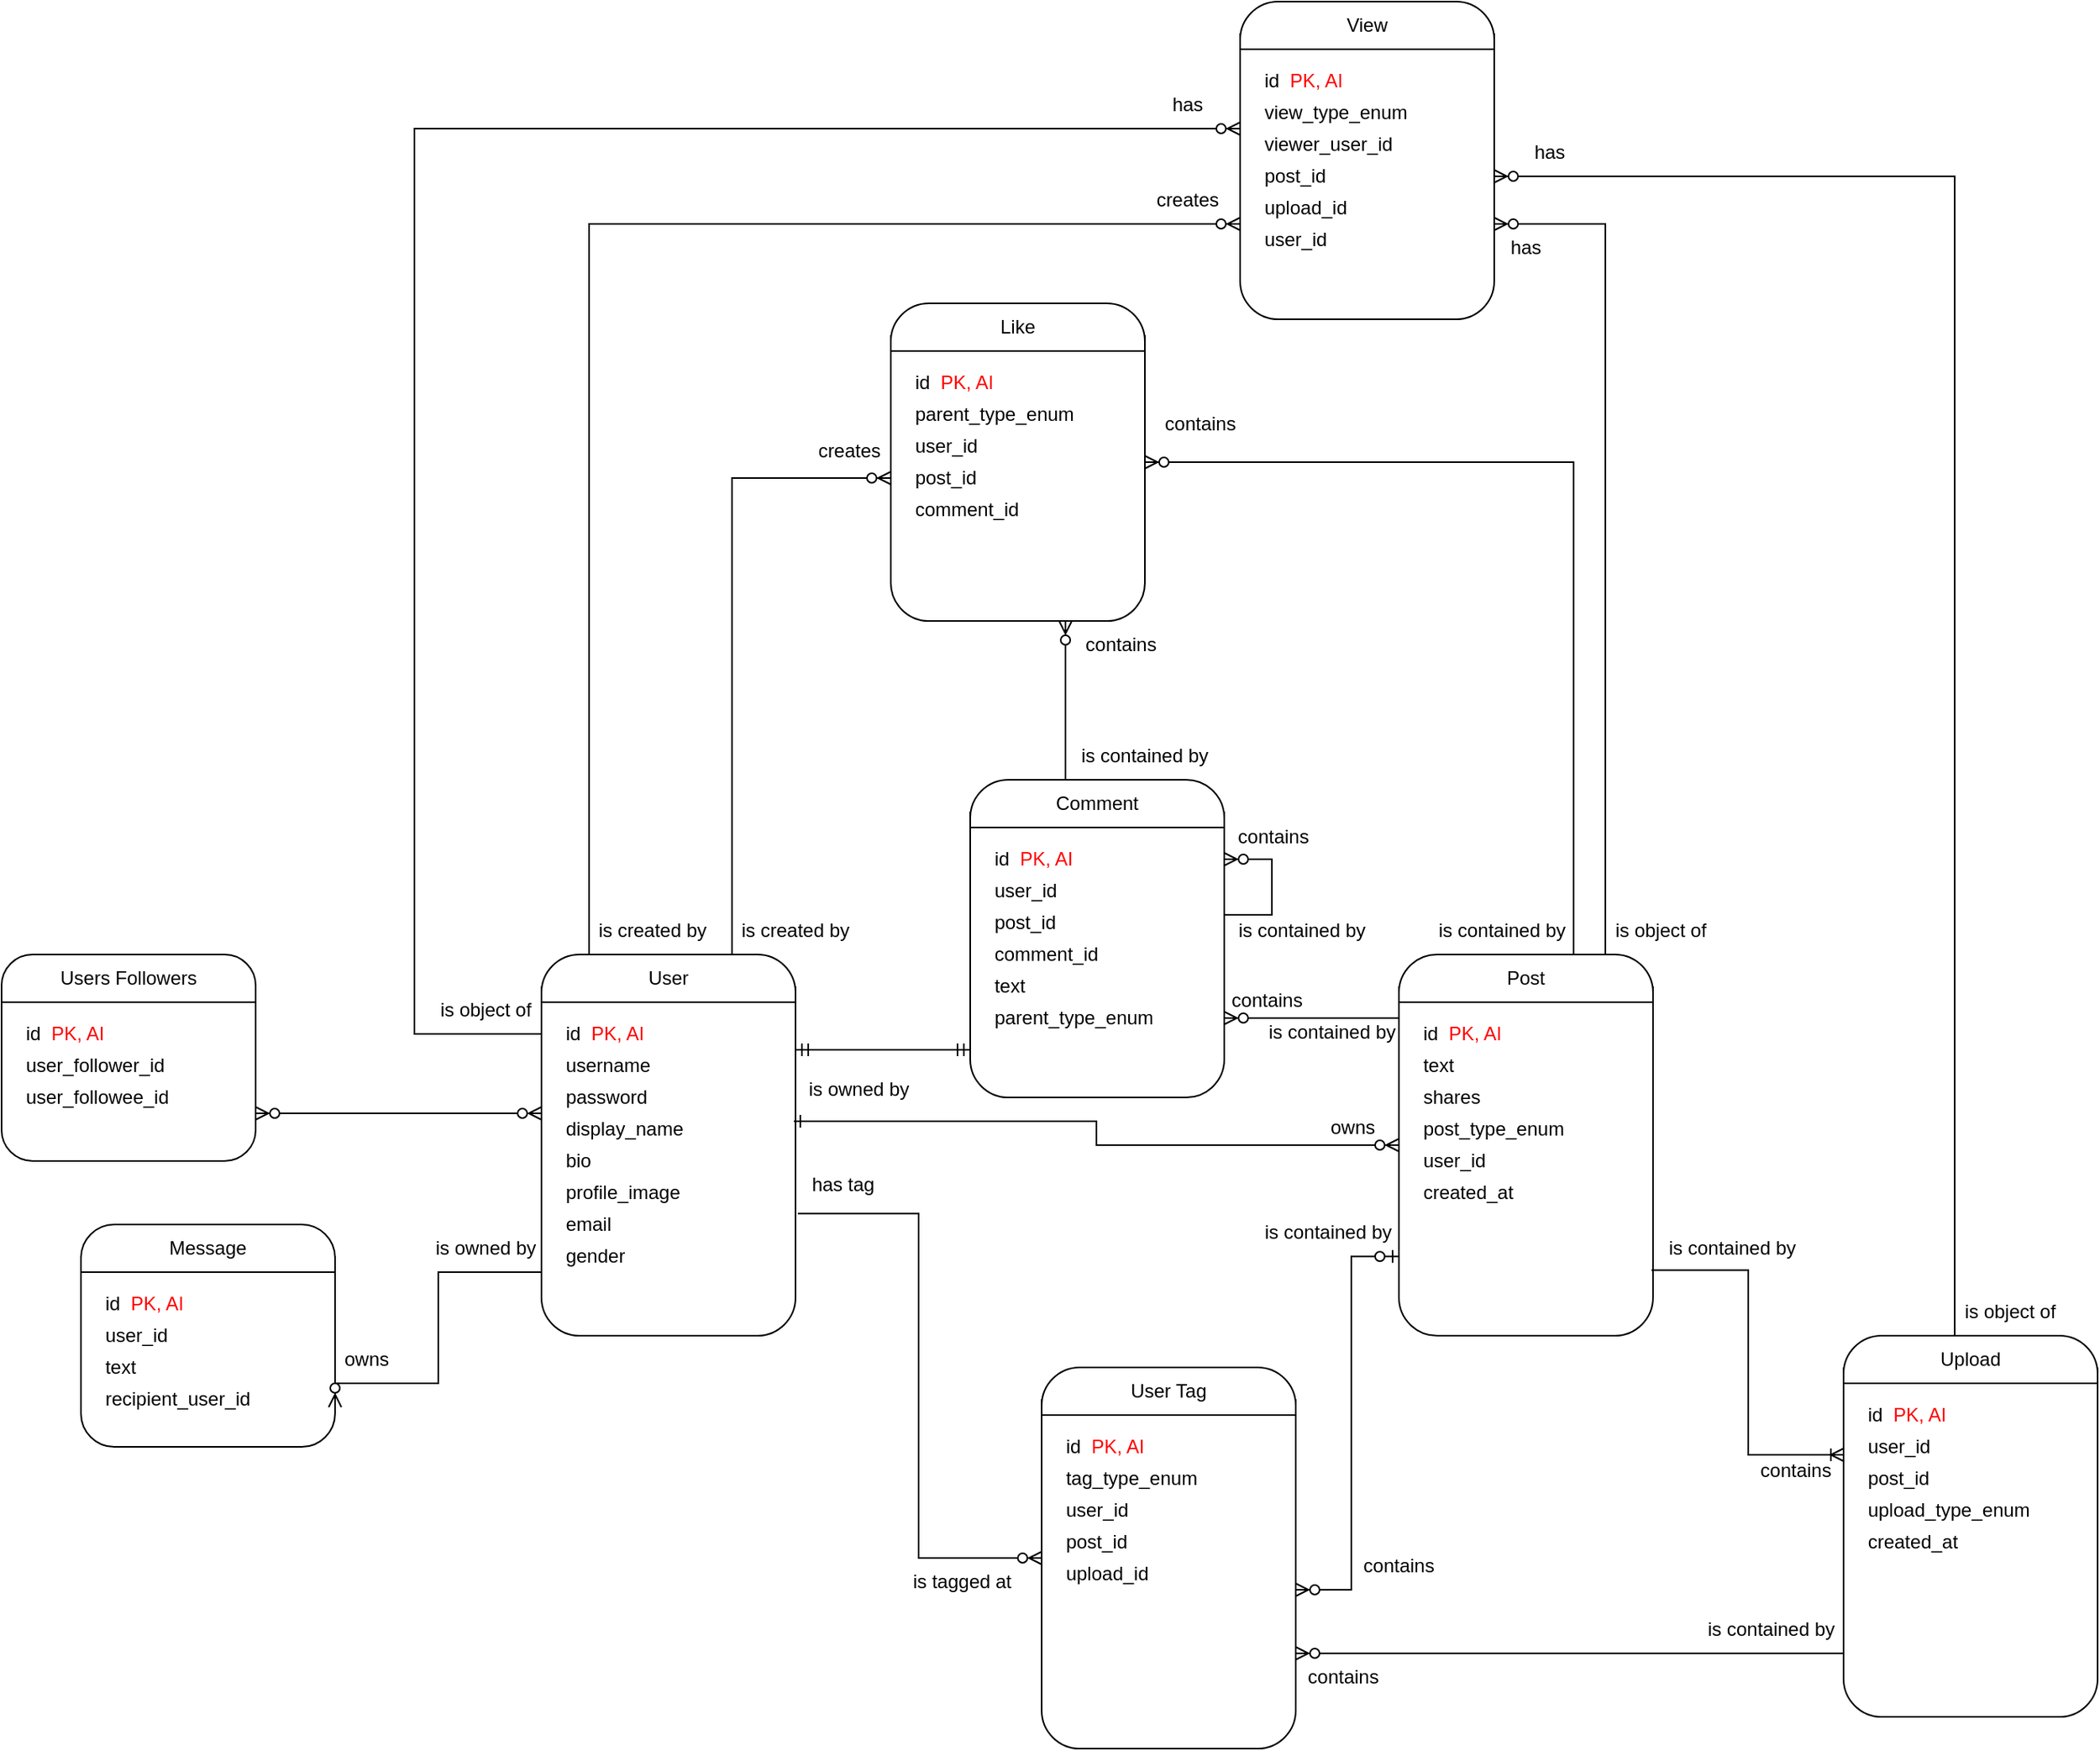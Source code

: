 <mxfile version="20.5.3" type="device"><diagram id="1DDYBYxY9bYZE9LKetZ-" name="Page-1"><mxGraphModel dx="2346" dy="1923" grid="1" gridSize="10" guides="1" tooltips="1" connect="1" arrows="1" fold="1" page="1" pageScale="1" pageWidth="850" pageHeight="1100" math="0" shadow="0"><root><mxCell id="0"/><mxCell id="1" parent="0"/><mxCell id="k6pSm6UQCIYAqbbQnEHN-15" value="" style="group" parent="1" vertex="1" connectable="0"><mxGeometry x="-50" y="60" width="160" height="240" as="geometry"/></mxCell><mxCell id="k6pSm6UQCIYAqbbQnEHN-2" value="" style="rounded=1;whiteSpace=wrap;html=1;" parent="k6pSm6UQCIYAqbbQnEHN-15" vertex="1"><mxGeometry width="160" height="240" as="geometry"/></mxCell><mxCell id="k6pSm6UQCIYAqbbQnEHN-3" value="User" style="text;html=1;strokeColor=none;fillColor=none;align=center;verticalAlign=middle;whiteSpace=wrap;rounded=0;" parent="k6pSm6UQCIYAqbbQnEHN-15" vertex="1"><mxGeometry x="50" width="60" height="30" as="geometry"/></mxCell><mxCell id="k6pSm6UQCIYAqbbQnEHN-7" value="" style="shape=crossbar;whiteSpace=wrap;html=1;rounded=1;" parent="k6pSm6UQCIYAqbbQnEHN-15" vertex="1"><mxGeometry y="20" width="160" height="20" as="geometry"/></mxCell><mxCell id="k6pSm6UQCIYAqbbQnEHN-8" value="&lt;div align=&quot;left&quot;&gt;&amp;nbsp; &amp;nbsp; id&amp;nbsp; &lt;font color=&quot;#ff0000&quot;&gt;PK, AI&lt;/font&gt;&lt;/div&gt;" style="text;html=1;strokeColor=none;fillColor=none;align=left;verticalAlign=middle;whiteSpace=wrap;rounded=0;" parent="k6pSm6UQCIYAqbbQnEHN-15" vertex="1"><mxGeometry y="40" width="160" height="20" as="geometry"/></mxCell><mxCell id="k6pSm6UQCIYAqbbQnEHN-9" value="&lt;div align=&quot;left&quot;&gt;&amp;nbsp; &amp;nbsp; username&lt;/div&gt;" style="text;html=1;strokeColor=none;fillColor=none;align=left;verticalAlign=middle;whiteSpace=wrap;rounded=0;" parent="k6pSm6UQCIYAqbbQnEHN-15" vertex="1"><mxGeometry y="60" width="160" height="20" as="geometry"/></mxCell><mxCell id="k6pSm6UQCIYAqbbQnEHN-10" value="&lt;div align=&quot;left&quot;&gt;&amp;nbsp; &amp;nbsp; password&lt;br&gt;&lt;/div&gt;" style="text;html=1;strokeColor=none;fillColor=none;align=left;verticalAlign=middle;whiteSpace=wrap;rounded=0;" parent="k6pSm6UQCIYAqbbQnEHN-15" vertex="1"><mxGeometry y="80" width="160" height="20" as="geometry"/></mxCell><mxCell id="k6pSm6UQCIYAqbbQnEHN-11" value="&lt;div align=&quot;left&quot;&gt;&amp;nbsp; &amp;nbsp; display_name&lt;br&gt;&lt;/div&gt;" style="text;html=1;strokeColor=none;fillColor=none;align=left;verticalAlign=middle;whiteSpace=wrap;rounded=0;" parent="k6pSm6UQCIYAqbbQnEHN-15" vertex="1"><mxGeometry y="100" width="159" height="20" as="geometry"/></mxCell><mxCell id="k6pSm6UQCIYAqbbQnEHN-12" value="&lt;div align=&quot;left&quot;&gt;&amp;nbsp; &amp;nbsp; bio&lt;br&gt;&lt;/div&gt;" style="text;html=1;strokeColor=none;fillColor=none;align=left;verticalAlign=middle;whiteSpace=wrap;rounded=0;" parent="k6pSm6UQCIYAqbbQnEHN-15" vertex="1"><mxGeometry y="120" width="160" height="20" as="geometry"/></mxCell><mxCell id="k6pSm6UQCIYAqbbQnEHN-13" value="&lt;div align=&quot;left&quot;&gt;&amp;nbsp; &amp;nbsp; profile_image&lt;br&gt;&lt;/div&gt;" style="text;html=1;strokeColor=none;fillColor=none;align=left;verticalAlign=middle;whiteSpace=wrap;rounded=0;" parent="k6pSm6UQCIYAqbbQnEHN-15" vertex="1"><mxGeometry y="140" width="160" height="20" as="geometry"/></mxCell><mxCell id="rypkAX3W8n1WucxQxGHq-1" value="&lt;div align=&quot;left&quot;&gt;&amp;nbsp; &amp;nbsp; email&lt;br&gt;&lt;/div&gt;" style="text;html=1;strokeColor=none;fillColor=none;align=left;verticalAlign=middle;whiteSpace=wrap;rounded=0;" parent="k6pSm6UQCIYAqbbQnEHN-15" vertex="1"><mxGeometry x="-0.5" y="160" width="160" height="20" as="geometry"/></mxCell><mxCell id="rypkAX3W8n1WucxQxGHq-2" value="&lt;div align=&quot;left&quot;&gt;&amp;nbsp; &amp;nbsp; gender&lt;br&gt;&lt;/div&gt;" style="text;html=1;strokeColor=none;fillColor=none;align=left;verticalAlign=middle;whiteSpace=wrap;rounded=0;" parent="k6pSm6UQCIYAqbbQnEHN-15" vertex="1"><mxGeometry x="-0.5" y="180" width="160" height="20" as="geometry"/></mxCell><mxCell id="k6pSm6UQCIYAqbbQnEHN-16" value="" style="group" parent="1" vertex="1" connectable="0"><mxGeometry x="490" y="60" width="160" height="240" as="geometry"/></mxCell><mxCell id="k6pSm6UQCIYAqbbQnEHN-17" value="" style="rounded=1;whiteSpace=wrap;html=1;" parent="k6pSm6UQCIYAqbbQnEHN-16" vertex="1"><mxGeometry width="160" height="240" as="geometry"/></mxCell><mxCell id="k6pSm6UQCIYAqbbQnEHN-18" value="Post" style="text;html=1;strokeColor=none;fillColor=none;align=center;verticalAlign=middle;whiteSpace=wrap;rounded=0;" parent="k6pSm6UQCIYAqbbQnEHN-16" vertex="1"><mxGeometry x="50" width="60" height="30" as="geometry"/></mxCell><mxCell id="k6pSm6UQCIYAqbbQnEHN-19" value="" style="shape=crossbar;whiteSpace=wrap;html=1;rounded=1;" parent="k6pSm6UQCIYAqbbQnEHN-16" vertex="1"><mxGeometry y="20" width="160" height="20" as="geometry"/></mxCell><mxCell id="k6pSm6UQCIYAqbbQnEHN-20" value="&lt;div align=&quot;left&quot;&gt;&amp;nbsp; &amp;nbsp; id&amp;nbsp; &lt;font color=&quot;#ff0000&quot;&gt;PK, AI&lt;/font&gt;&lt;/div&gt;" style="text;html=1;strokeColor=none;fillColor=none;align=left;verticalAlign=middle;whiteSpace=wrap;rounded=0;" parent="k6pSm6UQCIYAqbbQnEHN-16" vertex="1"><mxGeometry y="40" width="160" height="20" as="geometry"/></mxCell><mxCell id="k6pSm6UQCIYAqbbQnEHN-21" value="&lt;div align=&quot;left&quot;&gt;&amp;nbsp; &amp;nbsp; text&lt;/div&gt;" style="text;html=1;strokeColor=none;fillColor=none;align=left;verticalAlign=middle;whiteSpace=wrap;rounded=0;" parent="k6pSm6UQCIYAqbbQnEHN-16" vertex="1"><mxGeometry y="60" width="160" height="20" as="geometry"/></mxCell><mxCell id="k6pSm6UQCIYAqbbQnEHN-23" value="&lt;div align=&quot;left&quot;&gt;&amp;nbsp; &amp;nbsp; shares&lt;br&gt;&lt;/div&gt;" style="text;html=1;strokeColor=none;fillColor=none;align=left;verticalAlign=middle;whiteSpace=wrap;rounded=0;" parent="k6pSm6UQCIYAqbbQnEHN-16" vertex="1"><mxGeometry y="80" width="160" height="20" as="geometry"/></mxCell><mxCell id="k6pSm6UQCIYAqbbQnEHN-25" value="&lt;div align=&quot;left&quot;&gt;&amp;nbsp; &amp;nbsp; post_type_enum&lt;br&gt;&lt;/div&gt;" style="text;html=1;strokeColor=none;fillColor=none;align=left;verticalAlign=middle;whiteSpace=wrap;rounded=0;" parent="k6pSm6UQCIYAqbbQnEHN-16" vertex="1"><mxGeometry y="100" width="160" height="20" as="geometry"/></mxCell><mxCell id="k6pSm6UQCIYAqbbQnEHN-51" value="&lt;div align=&quot;left&quot;&gt;&amp;nbsp; &amp;nbsp; user_id&lt;br&gt;&lt;/div&gt;" style="text;html=1;strokeColor=none;fillColor=none;align=left;verticalAlign=middle;whiteSpace=wrap;rounded=0;" parent="k6pSm6UQCIYAqbbQnEHN-16" vertex="1"><mxGeometry y="120" width="160" height="20" as="geometry"/></mxCell><mxCell id="k6pSm6UQCIYAqbbQnEHN-52" value="&lt;div align=&quot;left&quot;&gt;&amp;nbsp; &amp;nbsp; created_at&lt;br&gt;&lt;/div&gt;" style="text;html=1;strokeColor=none;fillColor=none;align=left;verticalAlign=middle;whiteSpace=wrap;rounded=0;" parent="k6pSm6UQCIYAqbbQnEHN-16" vertex="1"><mxGeometry y="140" width="160" height="20" as="geometry"/></mxCell><mxCell id="k6pSm6UQCIYAqbbQnEHN-27" value="" style="group" parent="1" vertex="1" connectable="0"><mxGeometry x="770" y="300" width="160" height="240" as="geometry"/></mxCell><mxCell id="k6pSm6UQCIYAqbbQnEHN-28" value="" style="rounded=1;whiteSpace=wrap;html=1;" parent="k6pSm6UQCIYAqbbQnEHN-27" vertex="1"><mxGeometry width="160" height="240" as="geometry"/></mxCell><mxCell id="k6pSm6UQCIYAqbbQnEHN-29" value="Upload" style="text;html=1;strokeColor=none;fillColor=none;align=center;verticalAlign=middle;whiteSpace=wrap;rounded=0;" parent="k6pSm6UQCIYAqbbQnEHN-27" vertex="1"><mxGeometry x="50" width="60" height="30" as="geometry"/></mxCell><mxCell id="k6pSm6UQCIYAqbbQnEHN-30" value="" style="shape=crossbar;whiteSpace=wrap;html=1;rounded=1;" parent="k6pSm6UQCIYAqbbQnEHN-27" vertex="1"><mxGeometry y="20" width="160" height="20" as="geometry"/></mxCell><mxCell id="k6pSm6UQCIYAqbbQnEHN-31" value="&lt;div align=&quot;left&quot;&gt;&amp;nbsp; &amp;nbsp; id&amp;nbsp; &lt;font color=&quot;#ff0000&quot;&gt;PK, AI&lt;/font&gt;&lt;/div&gt;" style="text;html=1;strokeColor=none;fillColor=none;align=left;verticalAlign=middle;whiteSpace=wrap;rounded=0;" parent="k6pSm6UQCIYAqbbQnEHN-27" vertex="1"><mxGeometry y="40" width="160" height="20" as="geometry"/></mxCell><mxCell id="k6pSm6UQCIYAqbbQnEHN-32" value="&lt;div align=&quot;left&quot;&gt;&amp;nbsp; &amp;nbsp; user_id&lt;/div&gt;" style="text;html=1;strokeColor=none;fillColor=none;align=left;verticalAlign=middle;whiteSpace=wrap;rounded=0;" parent="k6pSm6UQCIYAqbbQnEHN-27" vertex="1"><mxGeometry y="60" width="160" height="20" as="geometry"/></mxCell><mxCell id="k6pSm6UQCIYAqbbQnEHN-33" value="&lt;div align=&quot;left&quot;&gt;&amp;nbsp; &amp;nbsp; post_id&lt;br&gt;&lt;/div&gt;" style="text;html=1;strokeColor=none;fillColor=none;align=left;verticalAlign=middle;whiteSpace=wrap;rounded=0;" parent="k6pSm6UQCIYAqbbQnEHN-27" vertex="1"><mxGeometry y="80" width="160" height="20" as="geometry"/></mxCell><mxCell id="k6pSm6UQCIYAqbbQnEHN-34" value="&lt;div align=&quot;left&quot;&gt;&amp;nbsp; &amp;nbsp; upload_type_enum&lt;br&gt;&lt;/div&gt;" style="text;html=1;strokeColor=none;fillColor=none;align=left;verticalAlign=middle;whiteSpace=wrap;rounded=0;" parent="k6pSm6UQCIYAqbbQnEHN-27" vertex="1"><mxGeometry y="100" width="160" height="20" as="geometry"/></mxCell><mxCell id="k6pSm6UQCIYAqbbQnEHN-54" value="&lt;div align=&quot;left&quot;&gt;&amp;nbsp; &amp;nbsp; created_at&lt;br&gt;&lt;/div&gt;" style="text;html=1;strokeColor=none;fillColor=none;align=left;verticalAlign=middle;whiteSpace=wrap;rounded=0;" parent="k6pSm6UQCIYAqbbQnEHN-27" vertex="1"><mxGeometry y="120" width="160" height="20" as="geometry"/></mxCell><mxCell id="k6pSm6UQCIYAqbbQnEHN-37" value="" style="group" parent="1" vertex="1" connectable="0"><mxGeometry x="265" y="320" width="160" height="240" as="geometry"/></mxCell><mxCell id="k6pSm6UQCIYAqbbQnEHN-38" value="" style="rounded=1;whiteSpace=wrap;html=1;" parent="k6pSm6UQCIYAqbbQnEHN-37" vertex="1"><mxGeometry width="160" height="240" as="geometry"/></mxCell><mxCell id="k6pSm6UQCIYAqbbQnEHN-39" value="User Tag" style="text;html=1;strokeColor=none;fillColor=none;align=center;verticalAlign=middle;whiteSpace=wrap;rounded=0;" parent="k6pSm6UQCIYAqbbQnEHN-37" vertex="1"><mxGeometry x="20" width="120" height="30" as="geometry"/></mxCell><mxCell id="k6pSm6UQCIYAqbbQnEHN-40" value="" style="shape=crossbar;whiteSpace=wrap;html=1;rounded=1;" parent="k6pSm6UQCIYAqbbQnEHN-37" vertex="1"><mxGeometry y="20" width="160" height="20" as="geometry"/></mxCell><mxCell id="k6pSm6UQCIYAqbbQnEHN-41" value="&lt;div align=&quot;left&quot;&gt;&amp;nbsp; &amp;nbsp; id&amp;nbsp; &lt;font color=&quot;#ff0000&quot;&gt;PK, AI&lt;/font&gt;&lt;/div&gt;" style="text;html=1;strokeColor=none;fillColor=none;align=left;verticalAlign=middle;whiteSpace=wrap;rounded=0;" parent="k6pSm6UQCIYAqbbQnEHN-37" vertex="1"><mxGeometry y="40" width="160" height="20" as="geometry"/></mxCell><mxCell id="k6pSm6UQCIYAqbbQnEHN-42" value="&lt;div align=&quot;left&quot;&gt;&amp;nbsp; &amp;nbsp; tag_type_enum&lt;/div&gt;" style="text;html=1;strokeColor=none;fillColor=none;align=left;verticalAlign=middle;whiteSpace=wrap;rounded=0;" parent="k6pSm6UQCIYAqbbQnEHN-37" vertex="1"><mxGeometry y="60" width="160" height="20" as="geometry"/></mxCell><mxCell id="k6pSm6UQCIYAqbbQnEHN-43" value="&lt;div align=&quot;left&quot;&gt;&amp;nbsp; &amp;nbsp; user_id&lt;br&gt;&lt;/div&gt;" style="text;html=1;strokeColor=none;fillColor=none;align=left;verticalAlign=middle;whiteSpace=wrap;rounded=0;" parent="k6pSm6UQCIYAqbbQnEHN-37" vertex="1"><mxGeometry y="80" width="160" height="20" as="geometry"/></mxCell><mxCell id="rypkAX3W8n1WucxQxGHq-3" value="&lt;div align=&quot;left&quot;&gt;&amp;nbsp; &amp;nbsp; post_id&lt;/div&gt;" style="text;html=1;strokeColor=none;fillColor=none;align=left;verticalAlign=middle;whiteSpace=wrap;rounded=0;" parent="k6pSm6UQCIYAqbbQnEHN-37" vertex="1"><mxGeometry y="100" width="160" height="20" as="geometry"/></mxCell><mxCell id="rypkAX3W8n1WucxQxGHq-4" value="&lt;div align=&quot;left&quot;&gt;&amp;nbsp; &amp;nbsp; upload_id&lt;br&gt;&lt;/div&gt;" style="text;html=1;strokeColor=none;fillColor=none;align=left;verticalAlign=middle;whiteSpace=wrap;rounded=0;" parent="k6pSm6UQCIYAqbbQnEHN-37" vertex="1"><mxGeometry y="120" width="160" height="20" as="geometry"/></mxCell><mxCell id="k6pSm6UQCIYAqbbQnEHN-48" value="" style="edgeStyle=orthogonalEdgeStyle;fontSize=12;html=1;endArrow=ERoneToMany;rounded=0;fontColor=#FF8000;exitX=0.994;exitY=0.828;exitDx=0;exitDy=0;entryX=0;entryY=0.75;entryDx=0;entryDy=0;exitPerimeter=0;" parent="1" source="k6pSm6UQCIYAqbbQnEHN-17" target="k6pSm6UQCIYAqbbQnEHN-32" edge="1"><mxGeometry width="100" height="100" relative="1" as="geometry"><mxPoint x="530" y="200" as="sourcePoint"/><mxPoint x="630" y="100" as="targetPoint"/></mxGeometry></mxCell><mxCell id="k6pSm6UQCIYAqbbQnEHN-49" value="&lt;font color=&quot;#000000&quot;&gt;contains&lt;br&gt;&lt;/font&gt;" style="text;html=1;strokeColor=none;fillColor=none;align=center;verticalAlign=middle;whiteSpace=wrap;rounded=0;fontColor=#FF8000;" parent="1" vertex="1"><mxGeometry x="710" y="370" width="60" height="30" as="geometry"/></mxCell><mxCell id="k6pSm6UQCIYAqbbQnEHN-50" value="&lt;font color=&quot;#000000&quot;&gt;is owned by&lt;/font&gt;" style="text;html=1;strokeColor=none;fillColor=none;align=center;verticalAlign=middle;whiteSpace=wrap;rounded=0;fontColor=#FF8000;" parent="1" vertex="1"><mxGeometry x="110" y="130" width="80" height="30" as="geometry"/></mxCell><mxCell id="k6pSm6UQCIYAqbbQnEHN-55" value="" style="edgeStyle=orthogonalEdgeStyle;fontSize=12;html=1;endArrow=ERzeroToMany;endFill=1;rounded=0;fontColor=#000000;exitX=1;exitY=0.25;exitDx=0;exitDy=0;startArrow=ERone;startFill=0;" parent="1" source="k6pSm6UQCIYAqbbQnEHN-11" target="k6pSm6UQCIYAqbbQnEHN-17" edge="1"><mxGeometry width="100" height="100" relative="1" as="geometry"><mxPoint x="390" y="310" as="sourcePoint"/><mxPoint x="490.0" y="180" as="targetPoint"/></mxGeometry></mxCell><mxCell id="k6pSm6UQCIYAqbbQnEHN-56" value="&lt;font color=&quot;#000000&quot;&gt;is contained by&lt;/font&gt;" style="text;html=1;strokeColor=none;fillColor=none;align=center;verticalAlign=middle;whiteSpace=wrap;rounded=0;fontColor=#FF8000;" parent="1" vertex="1"><mxGeometry x="650" y="230" width="100" height="30" as="geometry"/></mxCell><mxCell id="k6pSm6UQCIYAqbbQnEHN-57" value="&lt;font color=&quot;#000000&quot;&gt;owns&lt;br&gt;&lt;/font&gt;" style="text;html=1;strokeColor=none;fillColor=none;align=center;verticalAlign=middle;whiteSpace=wrap;rounded=0;fontColor=#FF8000;" parent="1" vertex="1"><mxGeometry x="431" y="154" width="60" height="30" as="geometry"/></mxCell><mxCell id="k6pSm6UQCIYAqbbQnEHN-68" value="" style="edgeStyle=orthogonalEdgeStyle;fontSize=12;html=1;endArrow=ERzeroToMany;endFill=1;rounded=0;fontColor=#000000;startArrow=none;startFill=0;" parent="1" target="k6pSm6UQCIYAqbbQnEHN-38" edge="1"><mxGeometry width="100" height="100" relative="1" as="geometry"><mxPoint x="460" y="370" as="sourcePoint"/><mxPoint x="510" y="350" as="targetPoint"/><Array as="points"><mxPoint x="460" y="460"/></Array></mxGeometry></mxCell><mxCell id="k6pSm6UQCIYAqbbQnEHN-69" value="" style="edgeStyle=orthogonalEdgeStyle;fontSize=12;html=1;endArrow=ERzeroToMany;endFill=0;rounded=0;fontColor=#000000;exitX=1.009;exitY=1.156;exitDx=0;exitDy=0;exitPerimeter=0;entryX=0;entryY=0.5;entryDx=0;entryDy=0;startArrow=none;startFill=0;" parent="1" source="k6pSm6UQCIYAqbbQnEHN-13" target="k6pSm6UQCIYAqbbQnEHN-38" edge="1"><mxGeometry width="100" height="100" relative="1" as="geometry"><mxPoint x="211.44" y="221.21" as="sourcePoint"/><mxPoint x="180" y="340" as="targetPoint"/></mxGeometry></mxCell><mxCell id="k6pSm6UQCIYAqbbQnEHN-70" value="" style="group" parent="1" vertex="1" connectable="0"><mxGeometry x="-340" y="230" width="160" height="240" as="geometry"/></mxCell><mxCell id="k6pSm6UQCIYAqbbQnEHN-71" value="" style="rounded=1;whiteSpace=wrap;html=1;" parent="k6pSm6UQCIYAqbbQnEHN-70" vertex="1"><mxGeometry width="160" height="140" as="geometry"/></mxCell><mxCell id="k6pSm6UQCIYAqbbQnEHN-72" value="Message" style="text;html=1;strokeColor=none;fillColor=none;align=center;verticalAlign=middle;whiteSpace=wrap;rounded=0;" parent="k6pSm6UQCIYAqbbQnEHN-70" vertex="1"><mxGeometry x="30" width="100" height="30" as="geometry"/></mxCell><mxCell id="k6pSm6UQCIYAqbbQnEHN-73" value="" style="shape=crossbar;whiteSpace=wrap;html=1;rounded=1;" parent="k6pSm6UQCIYAqbbQnEHN-70" vertex="1"><mxGeometry y="20" width="160" height="20" as="geometry"/></mxCell><mxCell id="k6pSm6UQCIYAqbbQnEHN-74" value="&lt;div align=&quot;left&quot;&gt;&amp;nbsp; &amp;nbsp; id&amp;nbsp; &lt;font color=&quot;#ff0000&quot;&gt;PK, AI&lt;/font&gt;&lt;/div&gt;" style="text;html=1;strokeColor=none;fillColor=none;align=left;verticalAlign=middle;whiteSpace=wrap;rounded=0;" parent="k6pSm6UQCIYAqbbQnEHN-70" vertex="1"><mxGeometry y="40" width="160" height="20" as="geometry"/></mxCell><mxCell id="k6pSm6UQCIYAqbbQnEHN-75" value="&lt;div align=&quot;left&quot;&gt;&amp;nbsp; &amp;nbsp; user_id&lt;/div&gt;" style="text;html=1;strokeColor=none;fillColor=none;align=left;verticalAlign=middle;whiteSpace=wrap;rounded=0;" parent="k6pSm6UQCIYAqbbQnEHN-70" vertex="1"><mxGeometry y="60" width="160" height="20" as="geometry"/></mxCell><mxCell id="k6pSm6UQCIYAqbbQnEHN-76" value="&lt;div align=&quot;left&quot;&gt;&amp;nbsp; &amp;nbsp; text&lt;br&gt;&lt;/div&gt;" style="text;html=1;strokeColor=none;fillColor=none;align=left;verticalAlign=middle;whiteSpace=wrap;rounded=0;" parent="k6pSm6UQCIYAqbbQnEHN-70" vertex="1"><mxGeometry y="80" width="160" height="20" as="geometry"/></mxCell><mxCell id="k6pSm6UQCIYAqbbQnEHN-78" value="&lt;div align=&quot;left&quot;&gt;&amp;nbsp; &amp;nbsp; recipient_user_id&lt;br&gt;&lt;/div&gt;" style="text;html=1;strokeColor=none;fillColor=none;align=left;verticalAlign=middle;whiteSpace=wrap;rounded=0;" parent="k6pSm6UQCIYAqbbQnEHN-70" vertex="1"><mxGeometry y="100" width="160" height="20" as="geometry"/></mxCell><mxCell id="k6pSm6UQCIYAqbbQnEHN-80" value="" style="group" parent="1" vertex="1" connectable="0"><mxGeometry x="-390" y="60" width="160" height="240" as="geometry"/></mxCell><mxCell id="k6pSm6UQCIYAqbbQnEHN-81" value="" style="rounded=1;whiteSpace=wrap;html=1;" parent="k6pSm6UQCIYAqbbQnEHN-80" vertex="1"><mxGeometry width="160" height="130" as="geometry"/></mxCell><mxCell id="k6pSm6UQCIYAqbbQnEHN-82" value="Users Followers" style="text;html=1;strokeColor=none;fillColor=none;align=center;verticalAlign=middle;whiteSpace=wrap;rounded=0;" parent="k6pSm6UQCIYAqbbQnEHN-80" vertex="1"><mxGeometry x="30" width="100" height="30" as="geometry"/></mxCell><mxCell id="k6pSm6UQCIYAqbbQnEHN-83" value="" style="shape=crossbar;whiteSpace=wrap;html=1;rounded=1;" parent="k6pSm6UQCIYAqbbQnEHN-80" vertex="1"><mxGeometry y="20" width="160" height="20" as="geometry"/></mxCell><mxCell id="k6pSm6UQCIYAqbbQnEHN-84" value="&lt;div align=&quot;left&quot;&gt;&amp;nbsp; &amp;nbsp; id&amp;nbsp; &lt;font color=&quot;#ff0000&quot;&gt;PK, AI&lt;/font&gt;&lt;/div&gt;" style="text;html=1;strokeColor=none;fillColor=none;align=left;verticalAlign=middle;whiteSpace=wrap;rounded=0;" parent="k6pSm6UQCIYAqbbQnEHN-80" vertex="1"><mxGeometry y="40" width="160" height="20" as="geometry"/></mxCell><mxCell id="k6pSm6UQCIYAqbbQnEHN-85" value="&lt;div align=&quot;left&quot;&gt;&amp;nbsp; &amp;nbsp; user_follower_id&lt;/div&gt;" style="text;html=1;strokeColor=none;fillColor=none;align=left;verticalAlign=middle;whiteSpace=wrap;rounded=0;" parent="k6pSm6UQCIYAqbbQnEHN-80" vertex="1"><mxGeometry y="60" width="160" height="20" as="geometry"/></mxCell><mxCell id="k6pSm6UQCIYAqbbQnEHN-86" value="&lt;div align=&quot;left&quot;&gt;&amp;nbsp; &amp;nbsp; user_followee_id&lt;br&gt;&lt;/div&gt;" style="text;html=1;strokeColor=none;fillColor=none;align=left;verticalAlign=middle;whiteSpace=wrap;rounded=0;" parent="k6pSm6UQCIYAqbbQnEHN-80" vertex="1"><mxGeometry y="80" width="160" height="20" as="geometry"/></mxCell><mxCell id="k6pSm6UQCIYAqbbQnEHN-91" value="" style="edgeStyle=orthogonalEdgeStyle;fontSize=12;html=1;endArrow=ERzeroToMany;endFill=1;rounded=0;fontColor=#000000;startArrow=ERzeroToMany;startFill=0;" parent="1" source="k6pSm6UQCIYAqbbQnEHN-2" target="k6pSm6UQCIYAqbbQnEHN-81" edge="1"><mxGeometry width="100" height="100" relative="1" as="geometry"><mxPoint x="10" y="-30" as="sourcePoint"/><mxPoint x="110" y="-130" as="targetPoint"/><Array as="points"><mxPoint x="-120" y="160"/><mxPoint x="-120" y="160"/></Array></mxGeometry></mxCell><mxCell id="k6pSm6UQCIYAqbbQnEHN-101" value="is contained by" style="text;html=1;strokeColor=none;fillColor=none;align=center;verticalAlign=middle;whiteSpace=wrap;rounded=0;fontColor=#000000;" parent="1" vertex="1"><mxGeometry x="400" y="220" width="91" height="30" as="geometry"/></mxCell><mxCell id="k6pSm6UQCIYAqbbQnEHN-115" value="is tagged at" style="text;html=1;strokeColor=none;fillColor=none;align=center;verticalAlign=middle;whiteSpace=wrap;rounded=0;fontColor=#000000;" parent="1" vertex="1"><mxGeometry x="180" y="440" width="70" height="30" as="geometry"/></mxCell><mxCell id="k6pSm6UQCIYAqbbQnEHN-117" value="" style="edgeStyle=orthogonalEdgeStyle;fontSize=12;html=1;endArrow=ERzeroToMany;endFill=1;rounded=0;strokeColor=default;fontColor=#000000;jumpStyle=none;entryX=1;entryY=0.75;entryDx=0;entryDy=0;exitX=0;exitY=0.5;exitDx=0;exitDy=0;" parent="1" source="k6pSm6UQCIYAqbbQnEHN-13" target="k6pSm6UQCIYAqbbQnEHN-78" edge="1"><mxGeometry width="100" height="100" relative="1" as="geometry"><mxPoint x="-90" y="180" as="sourcePoint"/><mxPoint x="10" y="250" as="targetPoint"/><Array as="points"><mxPoint x="-50" y="260"/><mxPoint x="-115" y="260"/><mxPoint x="-115" y="330"/><mxPoint x="-180" y="330"/></Array></mxGeometry></mxCell><mxCell id="k6pSm6UQCIYAqbbQnEHN-118" value="owns" style="text;html=1;strokeColor=none;fillColor=none;align=center;verticalAlign=middle;whiteSpace=wrap;rounded=0;fontColor=#000000;" parent="1" vertex="1"><mxGeometry x="-190" y="300" width="60" height="30" as="geometry"/></mxCell><mxCell id="k6pSm6UQCIYAqbbQnEHN-120" value="is owned by" style="text;html=1;strokeColor=none;fillColor=none;align=center;verticalAlign=middle;whiteSpace=wrap;rounded=0;fontColor=#000000;" parent="1" vertex="1"><mxGeometry x="-120" y="230" width="70" height="30" as="geometry"/></mxCell><mxCell id="k6pSm6UQCIYAqbbQnEHN-142" value="" style="group" parent="1" vertex="1" connectable="0"><mxGeometry x="220" y="-50" width="160" height="240" as="geometry"/></mxCell><mxCell id="k6pSm6UQCIYAqbbQnEHN-143" value="" style="rounded=1;whiteSpace=wrap;html=1;" parent="k6pSm6UQCIYAqbbQnEHN-142" vertex="1"><mxGeometry width="160" height="200" as="geometry"/></mxCell><mxCell id="k6pSm6UQCIYAqbbQnEHN-144" value="Comment" style="text;html=1;strokeColor=none;fillColor=none;align=center;verticalAlign=middle;whiteSpace=wrap;rounded=0;" parent="k6pSm6UQCIYAqbbQnEHN-142" vertex="1"><mxGeometry x="20" width="120" height="30" as="geometry"/></mxCell><mxCell id="k6pSm6UQCIYAqbbQnEHN-145" value="" style="shape=crossbar;whiteSpace=wrap;html=1;rounded=1;" parent="k6pSm6UQCIYAqbbQnEHN-142" vertex="1"><mxGeometry y="20" width="160" height="20" as="geometry"/></mxCell><mxCell id="k6pSm6UQCIYAqbbQnEHN-146" value="&lt;div align=&quot;left&quot;&gt;&amp;nbsp; &amp;nbsp; id&amp;nbsp; &lt;font color=&quot;#ff0000&quot;&gt;PK, AI&lt;/font&gt;&lt;/div&gt;" style="text;html=1;strokeColor=none;fillColor=none;align=left;verticalAlign=middle;whiteSpace=wrap;rounded=0;" parent="k6pSm6UQCIYAqbbQnEHN-142" vertex="1"><mxGeometry y="40" width="160" height="20" as="geometry"/></mxCell><mxCell id="k6pSm6UQCIYAqbbQnEHN-147" value="&lt;div align=&quot;left&quot;&gt;&amp;nbsp; &amp;nbsp; user_id&lt;/div&gt;" style="text;html=1;strokeColor=none;fillColor=none;align=left;verticalAlign=middle;whiteSpace=wrap;rounded=0;" parent="k6pSm6UQCIYAqbbQnEHN-142" vertex="1"><mxGeometry y="60" width="160" height="20" as="geometry"/></mxCell><mxCell id="k6pSm6UQCIYAqbbQnEHN-148" value="&lt;div align=&quot;left&quot;&gt;&amp;nbsp; &amp;nbsp; post_id&lt;br&gt;&lt;/div&gt;" style="text;html=1;strokeColor=none;fillColor=none;align=left;verticalAlign=middle;whiteSpace=wrap;rounded=0;" parent="k6pSm6UQCIYAqbbQnEHN-142" vertex="1"><mxGeometry y="80" width="160" height="20" as="geometry"/></mxCell><mxCell id="k6pSm6UQCIYAqbbQnEHN-150" value="&lt;div align=&quot;left&quot;&gt;&amp;nbsp; &amp;nbsp; comment_id&lt;br&gt;&lt;/div&gt;" style="text;html=1;strokeColor=none;fillColor=none;align=left;verticalAlign=middle;whiteSpace=wrap;rounded=0;" parent="k6pSm6UQCIYAqbbQnEHN-142" vertex="1"><mxGeometry y="100" width="160" height="20" as="geometry"/></mxCell><mxCell id="rypkAX3W8n1WucxQxGHq-7" value="" style="edgeStyle=entityRelationEdgeStyle;fontSize=12;html=1;endArrow=ERzeroToMany;endFill=1;rounded=0;entryX=1;entryY=0.5;entryDx=0;entryDy=0;exitX=1;exitY=0.25;exitDx=0;exitDy=0;" parent="k6pSm6UQCIYAqbbQnEHN-142" source="k6pSm6UQCIYAqbbQnEHN-148" target="k6pSm6UQCIYAqbbQnEHN-146" edge="1"><mxGeometry width="100" height="100" relative="1" as="geometry"><mxPoint x="186" y="20" as="sourcePoint"/><mxPoint x="316" y="-90" as="targetPoint"/></mxGeometry></mxCell><mxCell id="rypkAX3W8n1WucxQxGHq-15" value="&lt;div align=&quot;left&quot;&gt;&amp;nbsp; &amp;nbsp; text&lt;br&gt;&lt;/div&gt;" style="text;html=1;strokeColor=none;fillColor=none;align=left;verticalAlign=middle;whiteSpace=wrap;rounded=0;" parent="k6pSm6UQCIYAqbbQnEHN-142" vertex="1"><mxGeometry y="120" width="160" height="20" as="geometry"/></mxCell><mxCell id="rypkAX3W8n1WucxQxGHq-16" value="&lt;div align=&quot;left&quot;&gt;&amp;nbsp; &amp;nbsp; parent_type_enum&lt;br&gt;&lt;/div&gt;" style="text;html=1;strokeColor=none;fillColor=none;align=left;verticalAlign=middle;whiteSpace=wrap;rounded=0;" parent="k6pSm6UQCIYAqbbQnEHN-142" vertex="1"><mxGeometry y="140" width="160" height="20" as="geometry"/></mxCell><mxCell id="k6pSm6UQCIYAqbbQnEHN-151" value="" style="edgeStyle=orthogonalEdgeStyle;fontSize=12;html=1;endArrow=ERzeroToMany;endFill=1;rounded=0;strokeColor=default;fontColor=#000000;jumpStyle=none;" parent="1" source="k6pSm6UQCIYAqbbQnEHN-17" target="k6pSm6UQCIYAqbbQnEHN-143" edge="1"><mxGeometry width="100" height="100" relative="1" as="geometry"><mxPoint x="380" y="30" as="sourcePoint"/><mxPoint x="480" y="-70" as="targetPoint"/><Array as="points"><mxPoint x="440" y="100"/><mxPoint x="440" y="100"/></Array></mxGeometry></mxCell><mxCell id="k6pSm6UQCIYAqbbQnEHN-154" value="" style="edgeStyle=orthogonalEdgeStyle;fontSize=12;html=1;endArrow=ERmandOne;startArrow=ERmandOne;rounded=0;strokeColor=default;fontColor=#000000;jumpStyle=none;" parent="1" source="k6pSm6UQCIYAqbbQnEHN-2" target="k6pSm6UQCIYAqbbQnEHN-143" edge="1"><mxGeometry width="100" height="100" relative="1" as="geometry"><mxPoint x="230" y="110" as="sourcePoint"/><mxPoint x="330" y="10" as="targetPoint"/><Array as="points"><mxPoint x="180" y="120"/><mxPoint x="180" y="120"/></Array></mxGeometry></mxCell><mxCell id="k6pSm6UQCIYAqbbQnEHN-161" value="has tag" style="text;html=1;strokeColor=none;fillColor=none;align=center;verticalAlign=middle;whiteSpace=wrap;rounded=0;fontColor=#000000;" parent="1" vertex="1"><mxGeometry x="110" y="190" width="60" height="30" as="geometry"/></mxCell><mxCell id="rypkAX3W8n1WucxQxGHq-18" value="" style="group" parent="1" vertex="1" connectable="0"><mxGeometry x="390" y="-540" width="160" height="240" as="geometry"/></mxCell><mxCell id="rypkAX3W8n1WucxQxGHq-19" value="" style="rounded=1;whiteSpace=wrap;html=1;" parent="rypkAX3W8n1WucxQxGHq-18" vertex="1"><mxGeometry width="160" height="200" as="geometry"/></mxCell><mxCell id="rypkAX3W8n1WucxQxGHq-20" value="View" style="text;html=1;strokeColor=none;fillColor=none;align=center;verticalAlign=middle;whiteSpace=wrap;rounded=0;" parent="rypkAX3W8n1WucxQxGHq-18" vertex="1"><mxGeometry x="20" width="120" height="30" as="geometry"/></mxCell><mxCell id="rypkAX3W8n1WucxQxGHq-21" value="" style="shape=crossbar;whiteSpace=wrap;html=1;rounded=1;" parent="rypkAX3W8n1WucxQxGHq-18" vertex="1"><mxGeometry y="20" width="160" height="20" as="geometry"/></mxCell><mxCell id="rypkAX3W8n1WucxQxGHq-22" value="&lt;div align=&quot;left&quot;&gt;&amp;nbsp; &amp;nbsp; id&amp;nbsp; &lt;font color=&quot;#ff0000&quot;&gt;PK, AI&lt;/font&gt;&lt;/div&gt;" style="text;html=1;strokeColor=none;fillColor=none;align=left;verticalAlign=middle;whiteSpace=wrap;rounded=0;" parent="rypkAX3W8n1WucxQxGHq-18" vertex="1"><mxGeometry y="40" width="160" height="20" as="geometry"/></mxCell><mxCell id="rypkAX3W8n1WucxQxGHq-23" value="&lt;div align=&quot;left&quot;&gt;&amp;nbsp; &amp;nbsp; view_type_enum&lt;br&gt;&lt;/div&gt;" style="text;html=1;strokeColor=none;fillColor=none;align=left;verticalAlign=middle;whiteSpace=wrap;rounded=0;" parent="rypkAX3W8n1WucxQxGHq-18" vertex="1"><mxGeometry y="60" width="160" height="20" as="geometry"/></mxCell><mxCell id="rypkAX3W8n1WucxQxGHq-24" value="&lt;div align=&quot;left&quot;&gt;&amp;nbsp; &amp;nbsp; viewer_user_id&lt;br&gt;&lt;/div&gt;" style="text;html=1;strokeColor=none;fillColor=none;align=left;verticalAlign=middle;whiteSpace=wrap;rounded=0;" parent="rypkAX3W8n1WucxQxGHq-18" vertex="1"><mxGeometry y="80" width="160" height="20" as="geometry"/></mxCell><mxCell id="rypkAX3W8n1WucxQxGHq-25" value="&lt;div align=&quot;left&quot;&gt;&amp;nbsp; &amp;nbsp; post_id&lt;br&gt;&lt;/div&gt;" style="text;html=1;strokeColor=none;fillColor=none;align=left;verticalAlign=middle;whiteSpace=wrap;rounded=0;" parent="rypkAX3W8n1WucxQxGHq-18" vertex="1"><mxGeometry y="100" width="160" height="20" as="geometry"/></mxCell><mxCell id="rypkAX3W8n1WucxQxGHq-27" value="&lt;div align=&quot;left&quot;&gt;&amp;nbsp; &amp;nbsp; upload_id&lt;br&gt;&lt;/div&gt;" style="text;html=1;strokeColor=none;fillColor=none;align=left;verticalAlign=middle;whiteSpace=wrap;rounded=0;" parent="rypkAX3W8n1WucxQxGHq-18" vertex="1"><mxGeometry y="120" width="160" height="20" as="geometry"/></mxCell><mxCell id="rypkAX3W8n1WucxQxGHq-28" value="&lt;div align=&quot;left&quot;&gt;&amp;nbsp; &amp;nbsp; user_id&lt;br&gt;&lt;/div&gt;" style="text;html=1;strokeColor=none;fillColor=none;align=left;verticalAlign=middle;whiteSpace=wrap;rounded=0;" parent="rypkAX3W8n1WucxQxGHq-18" vertex="1"><mxGeometry y="140" width="160" height="20" as="geometry"/></mxCell><mxCell id="rypkAX3W8n1WucxQxGHq-29" value="" style="edgeStyle=orthogonalEdgeStyle;fontSize=12;html=1;endArrow=ERzeroToMany;endFill=1;rounded=0;" parent="1" source="k6pSm6UQCIYAqbbQnEHN-2" target="rypkAX3W8n1WucxQxGHq-19" edge="1"><mxGeometry width="100" height="100" relative="1" as="geometry"><mxPoint x="-100" y="-260" as="sourcePoint"/><mxPoint y="-360" as="targetPoint"/><Array as="points"><mxPoint x="-20" y="-400"/></Array></mxGeometry></mxCell><mxCell id="rypkAX3W8n1WucxQxGHq-30" value="" style="edgeStyle=orthogonalEdgeStyle;fontSize=12;html=1;endArrow=ERzeroToMany;endFill=1;rounded=0;" parent="1" source="k6pSm6UQCIYAqbbQnEHN-2" target="rypkAX3W8n1WucxQxGHq-19" edge="1"><mxGeometry width="100" height="100" relative="1" as="geometry"><mxPoint x="-250" as="sourcePoint"/><mxPoint x="-150" y="-100" as="targetPoint"/><Array as="points"><mxPoint x="-130" y="110"/><mxPoint x="-130" y="-460"/></Array></mxGeometry></mxCell><mxCell id="rypkAX3W8n1WucxQxGHq-38" value="" style="edgeStyle=orthogonalEdgeStyle;fontSize=12;html=1;endArrow=ERzeroToMany;endFill=1;rounded=0;" parent="1" source="k6pSm6UQCIYAqbbQnEHN-17" target="rypkAX3W8n1WucxQxGHq-19" edge="1"><mxGeometry width="100" height="100" relative="1" as="geometry"><mxPoint x="750" y="-70" as="sourcePoint"/><mxPoint x="850" y="-170" as="targetPoint"/><Array as="points"><mxPoint x="620" y="-400"/></Array></mxGeometry></mxCell><mxCell id="rypkAX3W8n1WucxQxGHq-39" value="" style="edgeStyle=orthogonalEdgeStyle;fontSize=12;html=1;endArrow=ERzeroToMany;endFill=1;rounded=0;entryX=1;entryY=0.5;entryDx=0;entryDy=0;" parent="1" source="k6pSm6UQCIYAqbbQnEHN-28" target="rypkAX3W8n1WucxQxGHq-25" edge="1"><mxGeometry width="100" height="100" relative="1" as="geometry"><mxPoint x="740" y="-30" as="sourcePoint"/><mxPoint x="720" y="-280" as="targetPoint"/><Array as="points"><mxPoint x="840" y="-430"/></Array></mxGeometry></mxCell><mxCell id="rypkAX3W8n1WucxQxGHq-40" value="" style="edgeStyle=orthogonalEdgeStyle;fontSize=12;html=1;endArrow=ERzeroToMany;endFill=1;rounded=0;" parent="1" source="k6pSm6UQCIYAqbbQnEHN-28" target="k6pSm6UQCIYAqbbQnEHN-38" edge="1"><mxGeometry width="100" height="100" relative="1" as="geometry"><mxPoint x="510" y="540" as="sourcePoint"/><mxPoint x="610" y="440" as="targetPoint"/><Array as="points"><mxPoint x="620" y="500"/><mxPoint x="620" y="500"/></Array></mxGeometry></mxCell><mxCell id="rypkAX3W8n1WucxQxGHq-41" value="" style="group" parent="1" vertex="1" connectable="0"><mxGeometry x="170" y="-350" width="190" height="240" as="geometry"/></mxCell><mxCell id="rypkAX3W8n1WucxQxGHq-42" value="" style="rounded=1;whiteSpace=wrap;html=1;" parent="rypkAX3W8n1WucxQxGHq-41" vertex="1"><mxGeometry width="160" height="200" as="geometry"/></mxCell><mxCell id="rypkAX3W8n1WucxQxGHq-43" value="Like" style="text;html=1;strokeColor=none;fillColor=none;align=center;verticalAlign=middle;whiteSpace=wrap;rounded=0;" parent="rypkAX3W8n1WucxQxGHq-41" vertex="1"><mxGeometry x="20" width="120" height="30" as="geometry"/></mxCell><mxCell id="rypkAX3W8n1WucxQxGHq-44" value="" style="shape=crossbar;whiteSpace=wrap;html=1;rounded=1;" parent="rypkAX3W8n1WucxQxGHq-41" vertex="1"><mxGeometry y="20" width="160" height="20" as="geometry"/></mxCell><mxCell id="rypkAX3W8n1WucxQxGHq-45" value="&lt;div align=&quot;left&quot;&gt;&amp;nbsp; &amp;nbsp; id&amp;nbsp; &lt;font color=&quot;#ff0000&quot;&gt;PK, AI&lt;/font&gt;&lt;/div&gt;" style="text;html=1;strokeColor=none;fillColor=none;align=left;verticalAlign=middle;whiteSpace=wrap;rounded=0;" parent="rypkAX3W8n1WucxQxGHq-41" vertex="1"><mxGeometry y="40" width="160" height="20" as="geometry"/></mxCell><mxCell id="rypkAX3W8n1WucxQxGHq-46" value="&lt;div align=&quot;left&quot;&gt;&amp;nbsp; &amp;nbsp; parent_type_enum&lt;br&gt;&lt;/div&gt;" style="text;html=1;strokeColor=none;fillColor=none;align=left;verticalAlign=middle;whiteSpace=wrap;rounded=0;" parent="rypkAX3W8n1WucxQxGHq-41" vertex="1"><mxGeometry y="60" width="160" height="20" as="geometry"/></mxCell><mxCell id="rypkAX3W8n1WucxQxGHq-48" value="&lt;div align=&quot;left&quot;&gt;&amp;nbsp; &amp;nbsp; post_id&lt;br&gt;&lt;/div&gt;" style="text;html=1;strokeColor=none;fillColor=none;align=left;verticalAlign=middle;whiteSpace=wrap;rounded=0;" parent="rypkAX3W8n1WucxQxGHq-41" vertex="1"><mxGeometry y="100" width="160" height="20" as="geometry"/></mxCell><mxCell id="rypkAX3W8n1WucxQxGHq-49" value="&lt;div align=&quot;left&quot;&gt;&amp;nbsp; &amp;nbsp; comment_id&lt;br&gt;&lt;/div&gt;" style="text;html=1;strokeColor=none;fillColor=none;align=left;verticalAlign=middle;whiteSpace=wrap;rounded=0;" parent="rypkAX3W8n1WucxQxGHq-41" vertex="1"><mxGeometry y="120" width="160" height="20" as="geometry"/></mxCell><mxCell id="rypkAX3W8n1WucxQxGHq-50" value="&lt;div align=&quot;left&quot;&gt;&amp;nbsp; &amp;nbsp; user_id&lt;br&gt;&lt;/div&gt;" style="text;html=1;strokeColor=none;fillColor=none;align=left;verticalAlign=middle;whiteSpace=wrap;rounded=0;" parent="rypkAX3W8n1WucxQxGHq-41" vertex="1"><mxGeometry y="80" width="160" height="20" as="geometry"/></mxCell><mxCell id="rypkAX3W8n1WucxQxGHq-76" value="contains" style="text;html=1;strokeColor=none;fillColor=none;align=center;verticalAlign=middle;whiteSpace=wrap;rounded=0;fontColor=#000000;" parent="rypkAX3W8n1WucxQxGHq-41" vertex="1"><mxGeometry x="110" y="200" width="70" height="30" as="geometry"/></mxCell><mxCell id="rypkAX3W8n1WucxQxGHq-51" value="" style="edgeStyle=orthogonalEdgeStyle;fontSize=12;html=1;endArrow=ERzeroToMany;endFill=1;rounded=0;" parent="1" source="k6pSm6UQCIYAqbbQnEHN-2" target="rypkAX3W8n1WucxQxGHq-42" edge="1"><mxGeometry width="100" height="100" relative="1" as="geometry"><mxPoint x="170" y="-80" as="sourcePoint"/><mxPoint x="270" y="-180" as="targetPoint"/><Array as="points"><mxPoint x="70" y="-240"/></Array></mxGeometry></mxCell><mxCell id="rypkAX3W8n1WucxQxGHq-52" value="" style="edgeStyle=orthogonalEdgeStyle;fontSize=12;html=1;endArrow=ERzeroToMany;endFill=1;rounded=0;" parent="1" source="k6pSm6UQCIYAqbbQnEHN-143" target="rypkAX3W8n1WucxQxGHq-42" edge="1"><mxGeometry width="100" height="100" relative="1" as="geometry"><mxPoint x="70" y="70.0" as="sourcePoint"/><mxPoint x="180" y="-230.059" as="targetPoint"/><Array as="points"><mxPoint x="280" y="-100"/><mxPoint x="280" y="-100"/></Array></mxGeometry></mxCell><mxCell id="rypkAX3W8n1WucxQxGHq-53" value="" style="edgeStyle=orthogonalEdgeStyle;fontSize=12;html=1;endArrow=ERzeroToMany;endFill=1;rounded=0;" parent="1" source="k6pSm6UQCIYAqbbQnEHN-17" target="rypkAX3W8n1WucxQxGHq-42" edge="1"><mxGeometry width="100" height="100" relative="1" as="geometry"><mxPoint x="280" y="-70.0" as="sourcePoint"/><mxPoint x="280" y="-140.0" as="targetPoint"/><Array as="points"><mxPoint x="600" y="-250"/></Array></mxGeometry></mxCell><mxCell id="rypkAX3W8n1WucxQxGHq-57" value="" style="edgeStyle=orthogonalEdgeStyle;fontSize=12;html=1;endArrow=none;endFill=1;rounded=0;fontColor=#000000;exitX=0;exitY=0.792;exitDx=0;exitDy=0;startArrow=ERzeroToOne;startFill=0;exitPerimeter=0;" parent="1" source="k6pSm6UQCIYAqbbQnEHN-17" edge="1"><mxGeometry width="100" height="100" relative="1" as="geometry"><mxPoint x="490" y="250.08" as="sourcePoint"/><mxPoint x="460" y="370" as="targetPoint"/><Array as="points"><mxPoint x="460" y="250"/><mxPoint x="460" y="370"/></Array></mxGeometry></mxCell><mxCell id="rypkAX3W8n1WucxQxGHq-58" value="contains" style="text;html=1;strokeColor=none;fillColor=none;align=center;verticalAlign=middle;whiteSpace=wrap;rounded=0;fontColor=#000000;" parent="1" vertex="1"><mxGeometry x="460" y="430" width="60" height="30" as="geometry"/></mxCell><mxCell id="rypkAX3W8n1WucxQxGHq-61" value="is contained by" style="text;html=1;strokeColor=none;fillColor=none;align=center;verticalAlign=middle;whiteSpace=wrap;rounded=0;fontColor=#000000;" parent="1" vertex="1"><mxGeometry x="280" y="-80" width="100" height="30" as="geometry"/></mxCell><mxCell id="rypkAX3W8n1WucxQxGHq-62" value="contains" style="text;html=1;strokeColor=none;fillColor=none;align=center;verticalAlign=middle;whiteSpace=wrap;rounded=0;fontColor=#000000;" parent="1" vertex="1"><mxGeometry x="330" y="-289" width="70" height="30" as="geometry"/></mxCell><mxCell id="rypkAX3W8n1WucxQxGHq-63" value="creates" style="text;html=1;strokeColor=none;fillColor=none;align=center;verticalAlign=middle;whiteSpace=wrap;rounded=0;fontColor=#000000;" parent="1" vertex="1"><mxGeometry x="109" y="-272" width="70" height="30" as="geometry"/></mxCell><mxCell id="rypkAX3W8n1WucxQxGHq-64" value="is created by" style="text;html=1;strokeColor=none;fillColor=none;align=center;verticalAlign=middle;whiteSpace=wrap;rounded=0;fontColor=#000000;" parent="1" vertex="1"><mxGeometry x="60" y="30" width="100" height="30" as="geometry"/></mxCell><mxCell id="rypkAX3W8n1WucxQxGHq-65" value="creates" style="text;html=1;strokeColor=none;fillColor=none;align=center;verticalAlign=middle;whiteSpace=wrap;rounded=0;fontColor=#000000;" parent="1" vertex="1"><mxGeometry x="322" y="-430" width="70" height="30" as="geometry"/></mxCell><mxCell id="rypkAX3W8n1WucxQxGHq-66" value="is object of" style="text;html=1;strokeColor=none;fillColor=none;align=center;verticalAlign=middle;whiteSpace=wrap;rounded=0;fontColor=#000000;" parent="1" vertex="1"><mxGeometry x="-120" y="80" width="70" height="30" as="geometry"/></mxCell><mxCell id="rypkAX3W8n1WucxQxGHq-67" value="is object of" style="text;html=1;strokeColor=none;fillColor=none;align=center;verticalAlign=middle;whiteSpace=wrap;rounded=0;fontColor=#000000;" parent="1" vertex="1"><mxGeometry x="620" y="30" width="70" height="30" as="geometry"/></mxCell><mxCell id="rypkAX3W8n1WucxQxGHq-68" value="is object of" style="text;html=1;strokeColor=none;fillColor=none;align=center;verticalAlign=middle;whiteSpace=wrap;rounded=0;fontColor=#000000;" parent="1" vertex="1"><mxGeometry x="840" y="270" width="70" height="30" as="geometry"/></mxCell><mxCell id="rypkAX3W8n1WucxQxGHq-69" value="has" style="text;html=1;strokeColor=none;fillColor=none;align=center;verticalAlign=middle;whiteSpace=wrap;rounded=0;fontColor=#000000;" parent="1" vertex="1"><mxGeometry x="550" y="-460" width="70" height="30" as="geometry"/></mxCell><mxCell id="rypkAX3W8n1WucxQxGHq-71" value="has" style="text;html=1;strokeColor=none;fillColor=none;align=center;verticalAlign=middle;whiteSpace=wrap;rounded=0;fontColor=#000000;" parent="1" vertex="1"><mxGeometry x="535" y="-400" width="70" height="30" as="geometry"/></mxCell><mxCell id="rypkAX3W8n1WucxQxGHq-72" value="has" style="text;html=1;strokeColor=none;fillColor=none;align=center;verticalAlign=middle;whiteSpace=wrap;rounded=0;fontColor=#000000;" parent="1" vertex="1"><mxGeometry x="322" y="-490" width="70" height="30" as="geometry"/></mxCell><mxCell id="rypkAX3W8n1WucxQxGHq-74" value="is created by" style="text;html=1;strokeColor=none;fillColor=none;align=center;verticalAlign=middle;whiteSpace=wrap;rounded=0;fontColor=#000000;" parent="1" vertex="1"><mxGeometry x="-30" y="30" width="100" height="30" as="geometry"/></mxCell><mxCell id="rypkAX3W8n1WucxQxGHq-77" value="is contained by" style="text;html=1;strokeColor=none;fillColor=none;align=center;verticalAlign=middle;whiteSpace=wrap;rounded=0;fontColor=#000000;" parent="1" vertex="1"><mxGeometry x="505" y="30" width="100" height="30" as="geometry"/></mxCell><mxCell id="rypkAX3W8n1WucxQxGHq-78" value="contains" style="text;html=1;strokeColor=none;fillColor=none;align=center;verticalAlign=middle;whiteSpace=wrap;rounded=0;fontColor=#000000;" parent="1" vertex="1"><mxGeometry x="376" y="-29" width="70" height="30" as="geometry"/></mxCell><mxCell id="rypkAX3W8n1WucxQxGHq-79" value="is contained by" style="text;html=1;strokeColor=none;fillColor=none;align=center;verticalAlign=middle;whiteSpace=wrap;rounded=0;fontColor=#000000;" parent="1" vertex="1"><mxGeometry x="379" y="30" width="100" height="30" as="geometry"/></mxCell><mxCell id="rypkAX3W8n1WucxQxGHq-80" value="contains" style="text;html=1;strokeColor=none;fillColor=none;align=center;verticalAlign=middle;whiteSpace=wrap;rounded=0;fontColor=#000000;" parent="1" vertex="1"><mxGeometry x="372" y="74" width="70" height="30" as="geometry"/></mxCell><mxCell id="rypkAX3W8n1WucxQxGHq-81" value="is contained by" style="text;html=1;strokeColor=none;fillColor=none;align=center;verticalAlign=middle;whiteSpace=wrap;rounded=0;fontColor=#000000;" parent="1" vertex="1"><mxGeometry x="398" y="94" width="100" height="30" as="geometry"/></mxCell><mxCell id="rypkAX3W8n1WucxQxGHq-82" value="contains" style="text;html=1;strokeColor=none;fillColor=none;align=center;verticalAlign=middle;whiteSpace=wrap;rounded=0;fontColor=#000000;" parent="1" vertex="1"><mxGeometry x="425" y="500" width="60" height="30" as="geometry"/></mxCell><mxCell id="rypkAX3W8n1WucxQxGHq-83" value="is contained by" style="text;html=1;strokeColor=none;fillColor=none;align=center;verticalAlign=middle;whiteSpace=wrap;rounded=0;fontColor=#000000;" parent="1" vertex="1"><mxGeometry x="679" y="470" width="91" height="30" as="geometry"/></mxCell></root></mxGraphModel></diagram></mxfile>